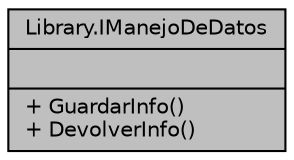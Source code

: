 digraph "Library.IManejoDeDatos"
{
 // INTERACTIVE_SVG=YES
 // LATEX_PDF_SIZE
  edge [fontname="Helvetica",fontsize="10",labelfontname="Helvetica",labelfontsize="10"];
  node [fontname="Helvetica",fontsize="10",shape=record];
  Node1 [label="{Library.IManejoDeDatos\n||+ GuardarInfo()\l+ DevolverInfo()\l}",height=0.2,width=0.4,color="black", fillcolor="grey75", style="filled", fontcolor="black",tooltip="Interface con la firma de los métodos que debe tener un manejador de datos."];
}
